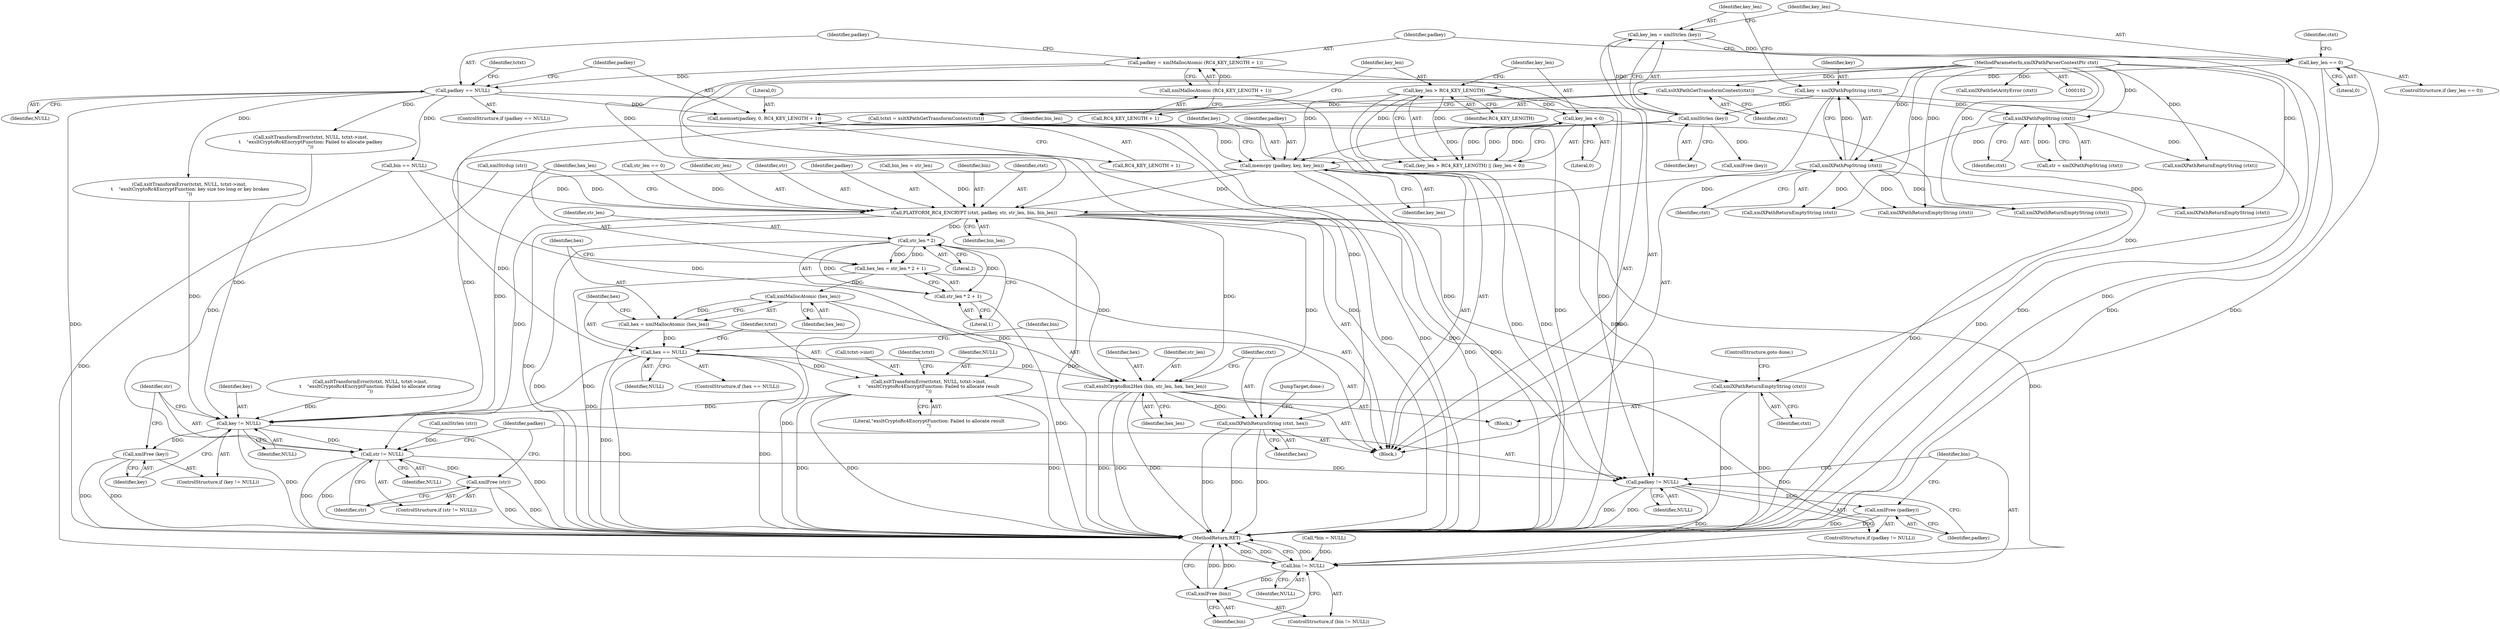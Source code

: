 digraph "0_Chrome_96dbafe288dbe2f0cc45fa3c39daf6d0c37acbab_1@API" {
"1000252" [label="(Call,memcpy (padkey, key, key_len))"];
"1000222" [label="(Call,memset(padkey, 0, RC4_KEY_LENGTH + 1))"];
"1000203" [label="(Call,padkey == NULL)"];
"1000196" [label="(Call,padkey = xmlMallocAtomic (RC4_KEY_LENGTH + 1))"];
"1000198" [label="(Call,xmlMallocAtomic (RC4_KEY_LENGTH + 1))"];
"1000182" [label="(Call,xmlStrlen (key))"];
"1000176" [label="(Call,key = xmlXPathPopString (ctxt))"];
"1000178" [label="(Call,xmlXPathPopString (ctxt))"];
"1000160" [label="(Call,xmlXPathPopString (ctxt))"];
"1000156" [label="(Call,xsltXPathGetTransformContext(ctxt))"];
"1000103" [label="(MethodParameterIn,xmlXPathParserContextPtr ctxt)"];
"1000230" [label="(Call,key_len > RC4_KEY_LENGTH)"];
"1000185" [label="(Call,key_len == 0)"];
"1000180" [label="(Call,key_len = xmlStrlen (key))"];
"1000233" [label="(Call,key_len < 0)"];
"1000283" [label="(Call,PLATFORM_RC4_ENCRYPT (ctxt, padkey, str, str_len, bin, bin_len))"];
"1000293" [label="(Call,str_len * 2)"];
"1000290" [label="(Call,hex_len = str_len * 2 + 1)"];
"1000299" [label="(Call,xmlMallocAtomic (hex_len))"];
"1000297" [label="(Call,hex = xmlMallocAtomic (hex_len))"];
"1000302" [label="(Call,hex == NULL)"];
"1000306" [label="(Call,xsltTransformError(tctxt, NULL, tctxt->inst,\n\t    \"exsltCryptoRc4EncryptFunction: Failed to allocate result\n\"))"];
"1000331" [label="(Call,key != NULL)"];
"1000334" [label="(Call,xmlFree (key))"];
"1000337" [label="(Call,str != NULL)"];
"1000340" [label="(Call,xmlFree (str))"];
"1000343" [label="(Call,padkey != NULL)"];
"1000346" [label="(Call,xmlFree (padkey))"];
"1000349" [label="(Call,bin != NULL)"];
"1000352" [label="(Call,xmlFree (bin))"];
"1000321" [label="(Call,exsltCryptoBin2Hex (bin, str_len, hex, hex_len))"];
"1000326" [label="(Call,xmlXPathReturnString (ctxt, hex))"];
"1000292" [label="(Call,str_len * 2 + 1)"];
"1000318" [label="(Call,xmlXPathReturnEmptyString (ctxt))"];
"1000203" [label="(Call,padkey == NULL)"];
"1000312" [label="(Literal,\"exsltCryptoRc4EncryptFunction: Failed to allocate result\n\")"];
"1000339" [label="(Identifier,NULL)"];
"1000232" [label="(Identifier,RC4_KEY_LENGTH)"];
"1000296" [label="(Literal,1)"];
"1000292" [label="(Call,str_len * 2 + 1)"];
"1000332" [label="(Identifier,key)"];
"1000257" [label="(Identifier,bin_len)"];
"1000298" [label="(Identifier,hex)"];
"1000334" [label="(Call,xmlFree (key))"];
"1000331" [label="(Call,key != NULL)"];
"1000252" [label="(Call,memcpy (padkey, key, key_len))"];
"1000157" [label="(Identifier,ctxt)"];
"1000354" [label="(MethodReturn,RET)"];
"1000204" [label="(Identifier,padkey)"];
"1000280" [label="(Call,xmlXPathReturnEmptyString (ctxt))"];
"1000340" [label="(Call,xmlFree (str))"];
"1000309" [label="(Call,tctxt->inst)"];
"1000224" [label="(Literal,0)"];
"1000349" [label="(Call,bin != NULL)"];
"1000156" [label="(Call,xsltXPathGetTransformContext(ctxt))"];
"1000268" [label="(Call,xsltTransformError(tctxt, NULL, tctxt->inst,\n\t    \"exsltCryptoRc4EncryptFunction: Failed to allocate string\n\"))"];
"1000295" [label="(Literal,2)"];
"1000326" [label="(Call,xmlXPathReturnString (ctxt, hex))"];
"1000196" [label="(Call,padkey = xmlMallocAtomic (RC4_KEY_LENGTH + 1))"];
"1000183" [label="(Identifier,key)"];
"1000284" [label="(Identifier,ctxt)"];
"1000335" [label="(Identifier,key)"];
"1000103" [label="(MethodParameterIn,xmlXPathParserContextPtr ctxt)"];
"1000176" [label="(Call,key = xmlXPathPopString (ctxt))"];
"1000167" [label="(Call,str_len == 0)"];
"1000344" [label="(Identifier,padkey)"];
"1000342" [label="(ControlStructure,if (padkey != NULL))"];
"1000223" [label="(Identifier,padkey)"];
"1000255" [label="(Identifier,key_len)"];
"1000300" [label="(Identifier,hex_len)"];
"1000291" [label="(Identifier,hex_len)"];
"1000207" [label="(Call,xsltTransformError(tctxt, NULL, tctxt->inst,\n\t    \"exsltCryptoRc4EncryptFunction: Failed to allocate padkey\n\"))"];
"1000180" [label="(Call,key_len = xmlStrlen (key))"];
"1000225" [label="(Call,RC4_KEY_LENGTH + 1)"];
"1000235" [label="(Literal,0)"];
"1000287" [label="(Identifier,str_len)"];
"1000305" [label="(Block,)"];
"1000237" [label="(Call,xsltTransformError(tctxt, NULL, tctxt->inst,\n \t    \"exsltCryptoRc4EncryptFunction: key size too long or key broken\n\"))"];
"1000135" [label="(Call,*bin = NULL)"];
"1000179" [label="(Identifier,ctxt)"];
"1000199" [label="(Call,RC4_KEY_LENGTH + 1)"];
"1000336" [label="(ControlStructure,if (str != NULL))"];
"1000230" [label="(Call,key_len > RC4_KEY_LENGTH)"];
"1000346" [label="(Call,xmlFree (padkey))"];
"1000177" [label="(Identifier,key)"];
"1000307" [label="(Identifier,tctxt)"];
"1000249" [label="(Call,xmlXPathReturnEmptyString (ctxt))"];
"1000303" [label="(Identifier,hex)"];
"1000289" [label="(Identifier,bin_len)"];
"1000320" [label="(ControlStructure,goto done;)"];
"1000181" [label="(Identifier,key_len)"];
"1000299" [label="(Call,xmlMallocAtomic (hex_len))"];
"1000302" [label="(Call,hex == NULL)"];
"1000154" [label="(Call,tctxt = xsltXPathGetTransformContext(ctxt))"];
"1000290" [label="(Call,hex_len = str_len * 2 + 1)"];
"1000286" [label="(Identifier,str)"];
"1000341" [label="(Identifier,str)"];
"1000351" [label="(Identifier,NULL)"];
"1000191" [label="(Call,xmlFree (key))"];
"1000328" [label="(Identifier,hex)"];
"1000105" [label="(Block,)"];
"1000219" [label="(Call,xmlXPathReturnEmptyString (ctxt))"];
"1000202" [label="(ControlStructure,if (padkey == NULL))"];
"1000151" [label="(Call,xmlXPathSetArityError (ctxt))"];
"1000297" [label="(Call,hex = xmlMallocAtomic (hex_len))"];
"1000347" [label="(Identifier,padkey)"];
"1000285" [label="(Identifier,padkey)"];
"1000229" [label="(Call,(key_len > RC4_KEY_LENGTH) || (key_len < 0))"];
"1000222" [label="(Call,memset(padkey, 0, RC4_KEY_LENGTH + 1))"];
"1000198" [label="(Call,xmlMallocAtomic (RC4_KEY_LENGTH + 1))"];
"1000301" [label="(ControlStructure,if (hex == NULL))"];
"1000160" [label="(Call,xmlXPathPopString (ctxt))"];
"1000184" [label="(ControlStructure,if (key_len == 0))"];
"1000315" [label="(Identifier,tctxt)"];
"1000231" [label="(Identifier,key_len)"];
"1000256" [label="(Call,bin_len = str_len)"];
"1000208" [label="(Identifier,tctxt)"];
"1000254" [label="(Identifier,key)"];
"1000234" [label="(Identifier,key_len)"];
"1000345" [label="(Identifier,NULL)"];
"1000350" [label="(Identifier,bin)"];
"1000333" [label="(Identifier,NULL)"];
"1000182" [label="(Call,xmlStrlen (key))"];
"1000306" [label="(Call,xsltTransformError(tctxt, NULL, tctxt->inst,\n\t    \"exsltCryptoRc4EncryptFunction: Failed to allocate result\n\"))"];
"1000321" [label="(Call,exsltCryptoBin2Hex (bin, str_len, hex, hex_len))"];
"1000330" [label="(ControlStructure,if (key != NULL))"];
"1000343" [label="(Call,padkey != NULL)"];
"1000329" [label="(JumpTarget,done:)"];
"1000186" [label="(Identifier,key_len)"];
"1000197" [label="(Identifier,padkey)"];
"1000352" [label="(Call,xmlFree (bin))"];
"1000283" [label="(Call,PLATFORM_RC4_ENCRYPT (ctxt, padkey, str, str_len, bin, bin_len))"];
"1000264" [label="(Call,bin == NULL)"];
"1000327" [label="(Identifier,ctxt)"];
"1000205" [label="(Identifier,NULL)"];
"1000178" [label="(Call,xmlXPathPopString (ctxt))"];
"1000190" [label="(Identifier,ctxt)"];
"1000348" [label="(ControlStructure,if (bin != NULL))"];
"1000233" [label="(Call,key_len < 0)"];
"1000318" [label="(Call,xmlXPathReturnEmptyString (ctxt))"];
"1000158" [label="(Call,str = xmlXPathPopString (ctxt))"];
"1000319" [label="(Identifier,ctxt)"];
"1000161" [label="(Identifier,ctxt)"];
"1000324" [label="(Identifier,hex)"];
"1000164" [label="(Call,xmlStrlen (str))"];
"1000323" [label="(Identifier,str_len)"];
"1000325" [label="(Identifier,hex_len)"];
"1000185" [label="(Call,key_len == 0)"];
"1000353" [label="(Identifier,bin)"];
"1000322" [label="(Identifier,bin)"];
"1000189" [label="(Call,xmlXPathReturnEmptyString (ctxt))"];
"1000338" [label="(Identifier,str)"];
"1000294" [label="(Identifier,str_len)"];
"1000337" [label="(Call,str != NULL)"];
"1000293" [label="(Call,str_len * 2)"];
"1000288" [label="(Identifier,bin)"];
"1000308" [label="(Identifier,NULL)"];
"1000253" [label="(Identifier,padkey)"];
"1000304" [label="(Identifier,NULL)"];
"1000261" [label="(Call,xmlStrdup (str))"];
"1000187" [label="(Literal,0)"];
"1000171" [label="(Call,xmlXPathReturnEmptyString (ctxt))"];
"1000252" -> "1000105"  [label="AST: "];
"1000252" -> "1000255"  [label="CFG: "];
"1000253" -> "1000252"  [label="AST: "];
"1000254" -> "1000252"  [label="AST: "];
"1000255" -> "1000252"  [label="AST: "];
"1000257" -> "1000252"  [label="CFG: "];
"1000252" -> "1000354"  [label="DDG: "];
"1000252" -> "1000354"  [label="DDG: "];
"1000222" -> "1000252"  [label="DDG: "];
"1000182" -> "1000252"  [label="DDG: "];
"1000230" -> "1000252"  [label="DDG: "];
"1000233" -> "1000252"  [label="DDG: "];
"1000252" -> "1000283"  [label="DDG: "];
"1000252" -> "1000331"  [label="DDG: "];
"1000252" -> "1000343"  [label="DDG: "];
"1000222" -> "1000105"  [label="AST: "];
"1000222" -> "1000225"  [label="CFG: "];
"1000223" -> "1000222"  [label="AST: "];
"1000224" -> "1000222"  [label="AST: "];
"1000225" -> "1000222"  [label="AST: "];
"1000231" -> "1000222"  [label="CFG: "];
"1000222" -> "1000354"  [label="DDG: "];
"1000222" -> "1000354"  [label="DDG: "];
"1000203" -> "1000222"  [label="DDG: "];
"1000222" -> "1000343"  [label="DDG: "];
"1000203" -> "1000202"  [label="AST: "];
"1000203" -> "1000205"  [label="CFG: "];
"1000204" -> "1000203"  [label="AST: "];
"1000205" -> "1000203"  [label="AST: "];
"1000208" -> "1000203"  [label="CFG: "];
"1000223" -> "1000203"  [label="CFG: "];
"1000203" -> "1000354"  [label="DDG: "];
"1000196" -> "1000203"  [label="DDG: "];
"1000203" -> "1000207"  [label="DDG: "];
"1000203" -> "1000237"  [label="DDG: "];
"1000203" -> "1000264"  [label="DDG: "];
"1000203" -> "1000343"  [label="DDG: "];
"1000196" -> "1000105"  [label="AST: "];
"1000196" -> "1000198"  [label="CFG: "];
"1000197" -> "1000196"  [label="AST: "];
"1000198" -> "1000196"  [label="AST: "];
"1000204" -> "1000196"  [label="CFG: "];
"1000196" -> "1000354"  [label="DDG: "];
"1000198" -> "1000196"  [label="DDG: "];
"1000198" -> "1000199"  [label="CFG: "];
"1000199" -> "1000198"  [label="AST: "];
"1000198" -> "1000354"  [label="DDG: "];
"1000182" -> "1000180"  [label="AST: "];
"1000182" -> "1000183"  [label="CFG: "];
"1000183" -> "1000182"  [label="AST: "];
"1000180" -> "1000182"  [label="CFG: "];
"1000182" -> "1000180"  [label="DDG: "];
"1000176" -> "1000182"  [label="DDG: "];
"1000182" -> "1000191"  [label="DDG: "];
"1000182" -> "1000331"  [label="DDG: "];
"1000176" -> "1000105"  [label="AST: "];
"1000176" -> "1000178"  [label="CFG: "];
"1000177" -> "1000176"  [label="AST: "];
"1000178" -> "1000176"  [label="AST: "];
"1000181" -> "1000176"  [label="CFG: "];
"1000176" -> "1000354"  [label="DDG: "];
"1000178" -> "1000176"  [label="DDG: "];
"1000178" -> "1000179"  [label="CFG: "];
"1000179" -> "1000178"  [label="AST: "];
"1000160" -> "1000178"  [label="DDG: "];
"1000103" -> "1000178"  [label="DDG: "];
"1000178" -> "1000189"  [label="DDG: "];
"1000178" -> "1000219"  [label="DDG: "];
"1000178" -> "1000249"  [label="DDG: "];
"1000178" -> "1000280"  [label="DDG: "];
"1000178" -> "1000283"  [label="DDG: "];
"1000160" -> "1000158"  [label="AST: "];
"1000160" -> "1000161"  [label="CFG: "];
"1000161" -> "1000160"  [label="AST: "];
"1000158" -> "1000160"  [label="CFG: "];
"1000160" -> "1000158"  [label="DDG: "];
"1000156" -> "1000160"  [label="DDG: "];
"1000103" -> "1000160"  [label="DDG: "];
"1000160" -> "1000171"  [label="DDG: "];
"1000156" -> "1000154"  [label="AST: "];
"1000156" -> "1000157"  [label="CFG: "];
"1000157" -> "1000156"  [label="AST: "];
"1000154" -> "1000156"  [label="CFG: "];
"1000156" -> "1000154"  [label="DDG: "];
"1000103" -> "1000156"  [label="DDG: "];
"1000103" -> "1000102"  [label="AST: "];
"1000103" -> "1000354"  [label="DDG: "];
"1000103" -> "1000151"  [label="DDG: "];
"1000103" -> "1000171"  [label="DDG: "];
"1000103" -> "1000189"  [label="DDG: "];
"1000103" -> "1000219"  [label="DDG: "];
"1000103" -> "1000249"  [label="DDG: "];
"1000103" -> "1000280"  [label="DDG: "];
"1000103" -> "1000283"  [label="DDG: "];
"1000103" -> "1000318"  [label="DDG: "];
"1000103" -> "1000326"  [label="DDG: "];
"1000230" -> "1000229"  [label="AST: "];
"1000230" -> "1000232"  [label="CFG: "];
"1000231" -> "1000230"  [label="AST: "];
"1000232" -> "1000230"  [label="AST: "];
"1000234" -> "1000230"  [label="CFG: "];
"1000229" -> "1000230"  [label="CFG: "];
"1000230" -> "1000354"  [label="DDG: "];
"1000230" -> "1000354"  [label="DDG: "];
"1000230" -> "1000229"  [label="DDG: "];
"1000230" -> "1000229"  [label="DDG: "];
"1000185" -> "1000230"  [label="DDG: "];
"1000230" -> "1000233"  [label="DDG: "];
"1000185" -> "1000184"  [label="AST: "];
"1000185" -> "1000187"  [label="CFG: "];
"1000186" -> "1000185"  [label="AST: "];
"1000187" -> "1000185"  [label="AST: "];
"1000190" -> "1000185"  [label="CFG: "];
"1000197" -> "1000185"  [label="CFG: "];
"1000185" -> "1000354"  [label="DDG: "];
"1000185" -> "1000354"  [label="DDG: "];
"1000180" -> "1000185"  [label="DDG: "];
"1000180" -> "1000105"  [label="AST: "];
"1000181" -> "1000180"  [label="AST: "];
"1000186" -> "1000180"  [label="CFG: "];
"1000180" -> "1000354"  [label="DDG: "];
"1000233" -> "1000229"  [label="AST: "];
"1000233" -> "1000235"  [label="CFG: "];
"1000234" -> "1000233"  [label="AST: "];
"1000235" -> "1000233"  [label="AST: "];
"1000229" -> "1000233"  [label="CFG: "];
"1000233" -> "1000354"  [label="DDG: "];
"1000233" -> "1000229"  [label="DDG: "];
"1000233" -> "1000229"  [label="DDG: "];
"1000283" -> "1000105"  [label="AST: "];
"1000283" -> "1000289"  [label="CFG: "];
"1000284" -> "1000283"  [label="AST: "];
"1000285" -> "1000283"  [label="AST: "];
"1000286" -> "1000283"  [label="AST: "];
"1000287" -> "1000283"  [label="AST: "];
"1000288" -> "1000283"  [label="AST: "];
"1000289" -> "1000283"  [label="AST: "];
"1000291" -> "1000283"  [label="CFG: "];
"1000283" -> "1000354"  [label="DDG: "];
"1000283" -> "1000354"  [label="DDG: "];
"1000261" -> "1000283"  [label="DDG: "];
"1000167" -> "1000283"  [label="DDG: "];
"1000264" -> "1000283"  [label="DDG: "];
"1000256" -> "1000283"  [label="DDG: "];
"1000283" -> "1000293"  [label="DDG: "];
"1000283" -> "1000318"  [label="DDG: "];
"1000283" -> "1000321"  [label="DDG: "];
"1000283" -> "1000326"  [label="DDG: "];
"1000283" -> "1000337"  [label="DDG: "];
"1000283" -> "1000343"  [label="DDG: "];
"1000283" -> "1000349"  [label="DDG: "];
"1000293" -> "1000292"  [label="AST: "];
"1000293" -> "1000295"  [label="CFG: "];
"1000294" -> "1000293"  [label="AST: "];
"1000295" -> "1000293"  [label="AST: "];
"1000296" -> "1000293"  [label="CFG: "];
"1000293" -> "1000354"  [label="DDG: "];
"1000293" -> "1000290"  [label="DDG: "];
"1000293" -> "1000290"  [label="DDG: "];
"1000293" -> "1000292"  [label="DDG: "];
"1000293" -> "1000292"  [label="DDG: "];
"1000293" -> "1000321"  [label="DDG: "];
"1000290" -> "1000105"  [label="AST: "];
"1000290" -> "1000292"  [label="CFG: "];
"1000291" -> "1000290"  [label="AST: "];
"1000292" -> "1000290"  [label="AST: "];
"1000298" -> "1000290"  [label="CFG: "];
"1000290" -> "1000354"  [label="DDG: "];
"1000290" -> "1000299"  [label="DDG: "];
"1000299" -> "1000297"  [label="AST: "];
"1000299" -> "1000300"  [label="CFG: "];
"1000300" -> "1000299"  [label="AST: "];
"1000297" -> "1000299"  [label="CFG: "];
"1000299" -> "1000354"  [label="DDG: "];
"1000299" -> "1000297"  [label="DDG: "];
"1000299" -> "1000321"  [label="DDG: "];
"1000297" -> "1000105"  [label="AST: "];
"1000298" -> "1000297"  [label="AST: "];
"1000303" -> "1000297"  [label="CFG: "];
"1000297" -> "1000354"  [label="DDG: "];
"1000297" -> "1000302"  [label="DDG: "];
"1000302" -> "1000301"  [label="AST: "];
"1000302" -> "1000304"  [label="CFG: "];
"1000303" -> "1000302"  [label="AST: "];
"1000304" -> "1000302"  [label="AST: "];
"1000307" -> "1000302"  [label="CFG: "];
"1000322" -> "1000302"  [label="CFG: "];
"1000302" -> "1000354"  [label="DDG: "];
"1000302" -> "1000354"  [label="DDG: "];
"1000264" -> "1000302"  [label="DDG: "];
"1000302" -> "1000306"  [label="DDG: "];
"1000302" -> "1000321"  [label="DDG: "];
"1000302" -> "1000331"  [label="DDG: "];
"1000306" -> "1000305"  [label="AST: "];
"1000306" -> "1000312"  [label="CFG: "];
"1000307" -> "1000306"  [label="AST: "];
"1000308" -> "1000306"  [label="AST: "];
"1000309" -> "1000306"  [label="AST: "];
"1000312" -> "1000306"  [label="AST: "];
"1000315" -> "1000306"  [label="CFG: "];
"1000306" -> "1000354"  [label="DDG: "];
"1000306" -> "1000354"  [label="DDG: "];
"1000306" -> "1000354"  [label="DDG: "];
"1000154" -> "1000306"  [label="DDG: "];
"1000306" -> "1000331"  [label="DDG: "];
"1000331" -> "1000330"  [label="AST: "];
"1000331" -> "1000333"  [label="CFG: "];
"1000332" -> "1000331"  [label="AST: "];
"1000333" -> "1000331"  [label="AST: "];
"1000335" -> "1000331"  [label="CFG: "];
"1000338" -> "1000331"  [label="CFG: "];
"1000331" -> "1000354"  [label="DDG: "];
"1000331" -> "1000354"  [label="DDG: "];
"1000207" -> "1000331"  [label="DDG: "];
"1000237" -> "1000331"  [label="DDG: "];
"1000268" -> "1000331"  [label="DDG: "];
"1000331" -> "1000334"  [label="DDG: "];
"1000331" -> "1000337"  [label="DDG: "];
"1000334" -> "1000330"  [label="AST: "];
"1000334" -> "1000335"  [label="CFG: "];
"1000335" -> "1000334"  [label="AST: "];
"1000338" -> "1000334"  [label="CFG: "];
"1000334" -> "1000354"  [label="DDG: "];
"1000334" -> "1000354"  [label="DDG: "];
"1000337" -> "1000336"  [label="AST: "];
"1000337" -> "1000339"  [label="CFG: "];
"1000338" -> "1000337"  [label="AST: "];
"1000339" -> "1000337"  [label="AST: "];
"1000341" -> "1000337"  [label="CFG: "];
"1000344" -> "1000337"  [label="CFG: "];
"1000337" -> "1000354"  [label="DDG: "];
"1000337" -> "1000354"  [label="DDG: "];
"1000261" -> "1000337"  [label="DDG: "];
"1000164" -> "1000337"  [label="DDG: "];
"1000337" -> "1000340"  [label="DDG: "];
"1000337" -> "1000343"  [label="DDG: "];
"1000340" -> "1000336"  [label="AST: "];
"1000340" -> "1000341"  [label="CFG: "];
"1000341" -> "1000340"  [label="AST: "];
"1000344" -> "1000340"  [label="CFG: "];
"1000340" -> "1000354"  [label="DDG: "];
"1000340" -> "1000354"  [label="DDG: "];
"1000343" -> "1000342"  [label="AST: "];
"1000343" -> "1000345"  [label="CFG: "];
"1000344" -> "1000343"  [label="AST: "];
"1000345" -> "1000343"  [label="AST: "];
"1000347" -> "1000343"  [label="CFG: "];
"1000350" -> "1000343"  [label="CFG: "];
"1000343" -> "1000354"  [label="DDG: "];
"1000343" -> "1000354"  [label="DDG: "];
"1000343" -> "1000346"  [label="DDG: "];
"1000343" -> "1000349"  [label="DDG: "];
"1000346" -> "1000342"  [label="AST: "];
"1000346" -> "1000347"  [label="CFG: "];
"1000347" -> "1000346"  [label="AST: "];
"1000350" -> "1000346"  [label="CFG: "];
"1000346" -> "1000354"  [label="DDG: "];
"1000346" -> "1000354"  [label="DDG: "];
"1000349" -> "1000348"  [label="AST: "];
"1000349" -> "1000351"  [label="CFG: "];
"1000350" -> "1000349"  [label="AST: "];
"1000351" -> "1000349"  [label="AST: "];
"1000353" -> "1000349"  [label="CFG: "];
"1000354" -> "1000349"  [label="CFG: "];
"1000349" -> "1000354"  [label="DDG: "];
"1000349" -> "1000354"  [label="DDG: "];
"1000349" -> "1000354"  [label="DDG: "];
"1000264" -> "1000349"  [label="DDG: "];
"1000321" -> "1000349"  [label="DDG: "];
"1000135" -> "1000349"  [label="DDG: "];
"1000349" -> "1000352"  [label="DDG: "];
"1000352" -> "1000348"  [label="AST: "];
"1000352" -> "1000353"  [label="CFG: "];
"1000353" -> "1000352"  [label="AST: "];
"1000354" -> "1000352"  [label="CFG: "];
"1000352" -> "1000354"  [label="DDG: "];
"1000352" -> "1000354"  [label="DDG: "];
"1000321" -> "1000105"  [label="AST: "];
"1000321" -> "1000325"  [label="CFG: "];
"1000322" -> "1000321"  [label="AST: "];
"1000323" -> "1000321"  [label="AST: "];
"1000324" -> "1000321"  [label="AST: "];
"1000325" -> "1000321"  [label="AST: "];
"1000327" -> "1000321"  [label="CFG: "];
"1000321" -> "1000354"  [label="DDG: "];
"1000321" -> "1000354"  [label="DDG: "];
"1000321" -> "1000354"  [label="DDG: "];
"1000321" -> "1000326"  [label="DDG: "];
"1000326" -> "1000105"  [label="AST: "];
"1000326" -> "1000328"  [label="CFG: "];
"1000327" -> "1000326"  [label="AST: "];
"1000328" -> "1000326"  [label="AST: "];
"1000329" -> "1000326"  [label="CFG: "];
"1000326" -> "1000354"  [label="DDG: "];
"1000326" -> "1000354"  [label="DDG: "];
"1000326" -> "1000354"  [label="DDG: "];
"1000292" -> "1000296"  [label="CFG: "];
"1000296" -> "1000292"  [label="AST: "];
"1000292" -> "1000354"  [label="DDG: "];
"1000318" -> "1000305"  [label="AST: "];
"1000318" -> "1000319"  [label="CFG: "];
"1000319" -> "1000318"  [label="AST: "];
"1000320" -> "1000318"  [label="CFG: "];
"1000318" -> "1000354"  [label="DDG: "];
"1000318" -> "1000354"  [label="DDG: "];
}
